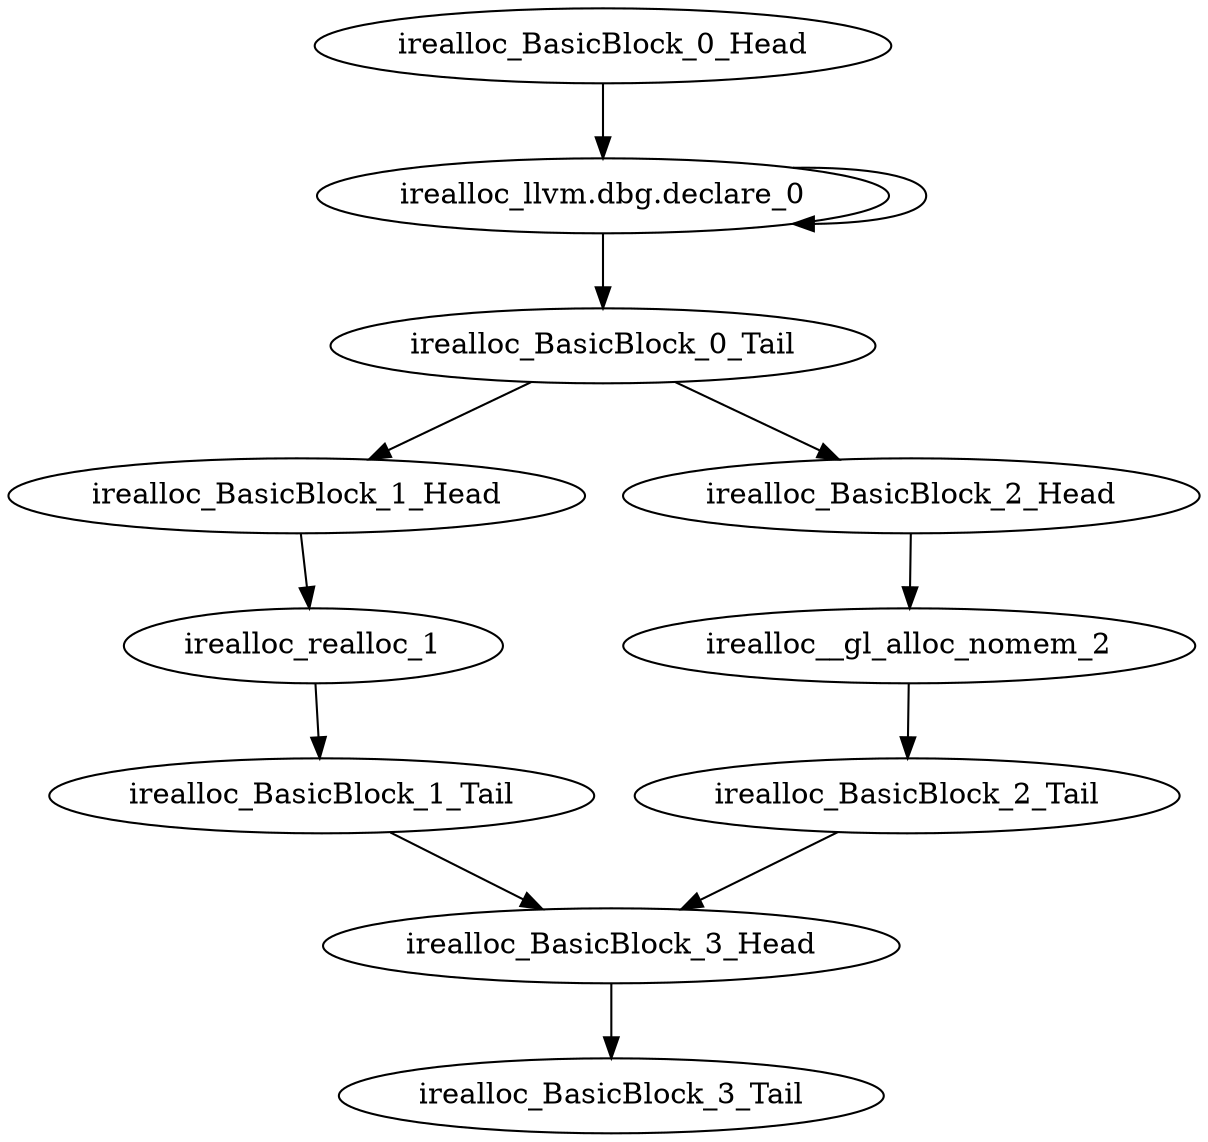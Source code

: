 digraph G {
    "irealloc_BasicBlock_1_Head" -> "irealloc_realloc_1"
    "irealloc_realloc_1" -> "irealloc_BasicBlock_1_Tail"
    "irealloc__gl_alloc_nomem_2" -> "irealloc_BasicBlock_2_Tail"
    "irealloc_llvm.dbg.declare_0" -> "irealloc_llvm.dbg.declare_0"
    "irealloc_llvm.dbg.declare_0" -> "irealloc_BasicBlock_0_Tail"
    "irealloc_BasicBlock_0_Tail" -> "irealloc_BasicBlock_1_Head"
    "irealloc_BasicBlock_0_Tail" -> "irealloc_BasicBlock_2_Head"
    "irealloc_BasicBlock_3_Head" -> "irealloc_BasicBlock_3_Tail"
    "irealloc_BasicBlock_2_Tail" -> "irealloc_BasicBlock_3_Head"
    "irealloc_BasicBlock_0_Head" -> "irealloc_llvm.dbg.declare_0"
    "irealloc_BasicBlock_1_Tail" -> "irealloc_BasicBlock_3_Head"
    "irealloc_BasicBlock_2_Head" -> "irealloc__gl_alloc_nomem_2"
}
